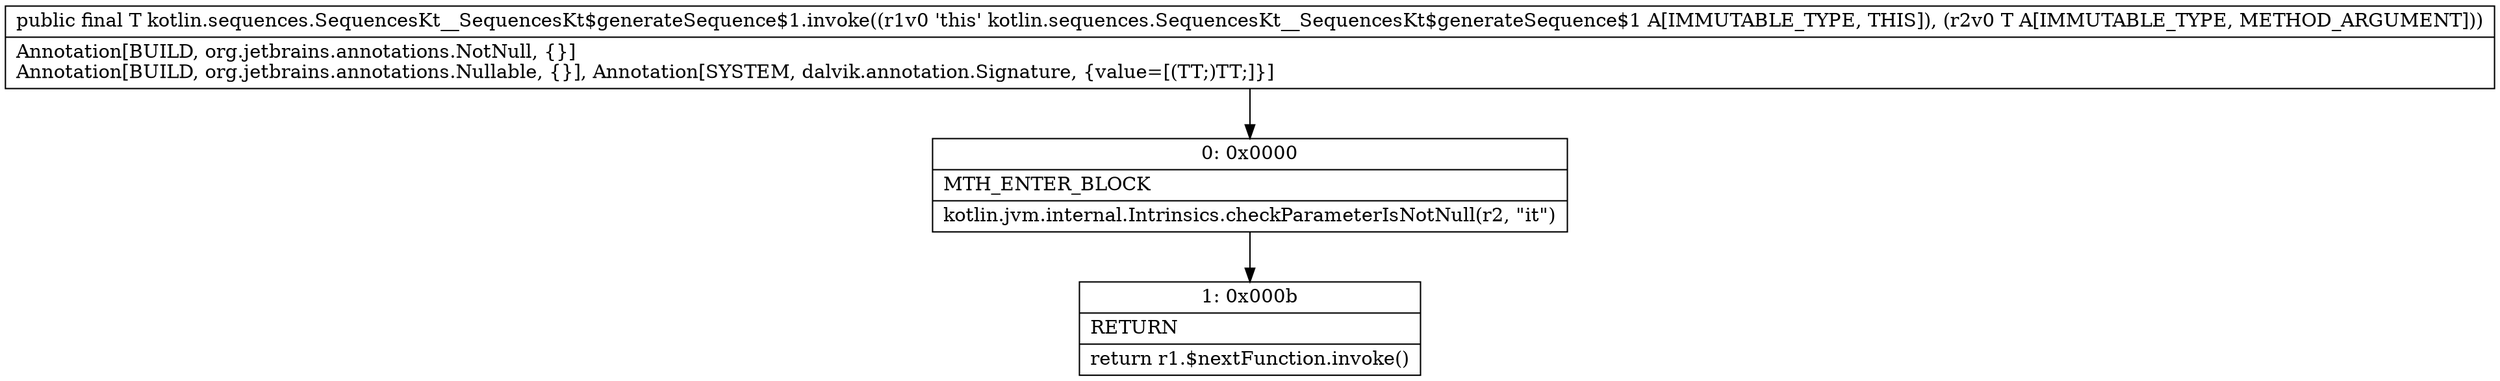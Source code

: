 digraph "CFG forkotlin.sequences.SequencesKt__SequencesKt$generateSequence$1.invoke(Ljava\/lang\/Object;)Ljava\/lang\/Object;" {
Node_0 [shape=record,label="{0\:\ 0x0000|MTH_ENTER_BLOCK\l|kotlin.jvm.internal.Intrinsics.checkParameterIsNotNull(r2, \"it\")\l}"];
Node_1 [shape=record,label="{1\:\ 0x000b|RETURN\l|return r1.$nextFunction.invoke()\l}"];
MethodNode[shape=record,label="{public final T kotlin.sequences.SequencesKt__SequencesKt$generateSequence$1.invoke((r1v0 'this' kotlin.sequences.SequencesKt__SequencesKt$generateSequence$1 A[IMMUTABLE_TYPE, THIS]), (r2v0 T A[IMMUTABLE_TYPE, METHOD_ARGUMENT]))  | Annotation[BUILD, org.jetbrains.annotations.NotNull, \{\}]\lAnnotation[BUILD, org.jetbrains.annotations.Nullable, \{\}], Annotation[SYSTEM, dalvik.annotation.Signature, \{value=[(TT;)TT;]\}]\l}"];
MethodNode -> Node_0;
Node_0 -> Node_1;
}

